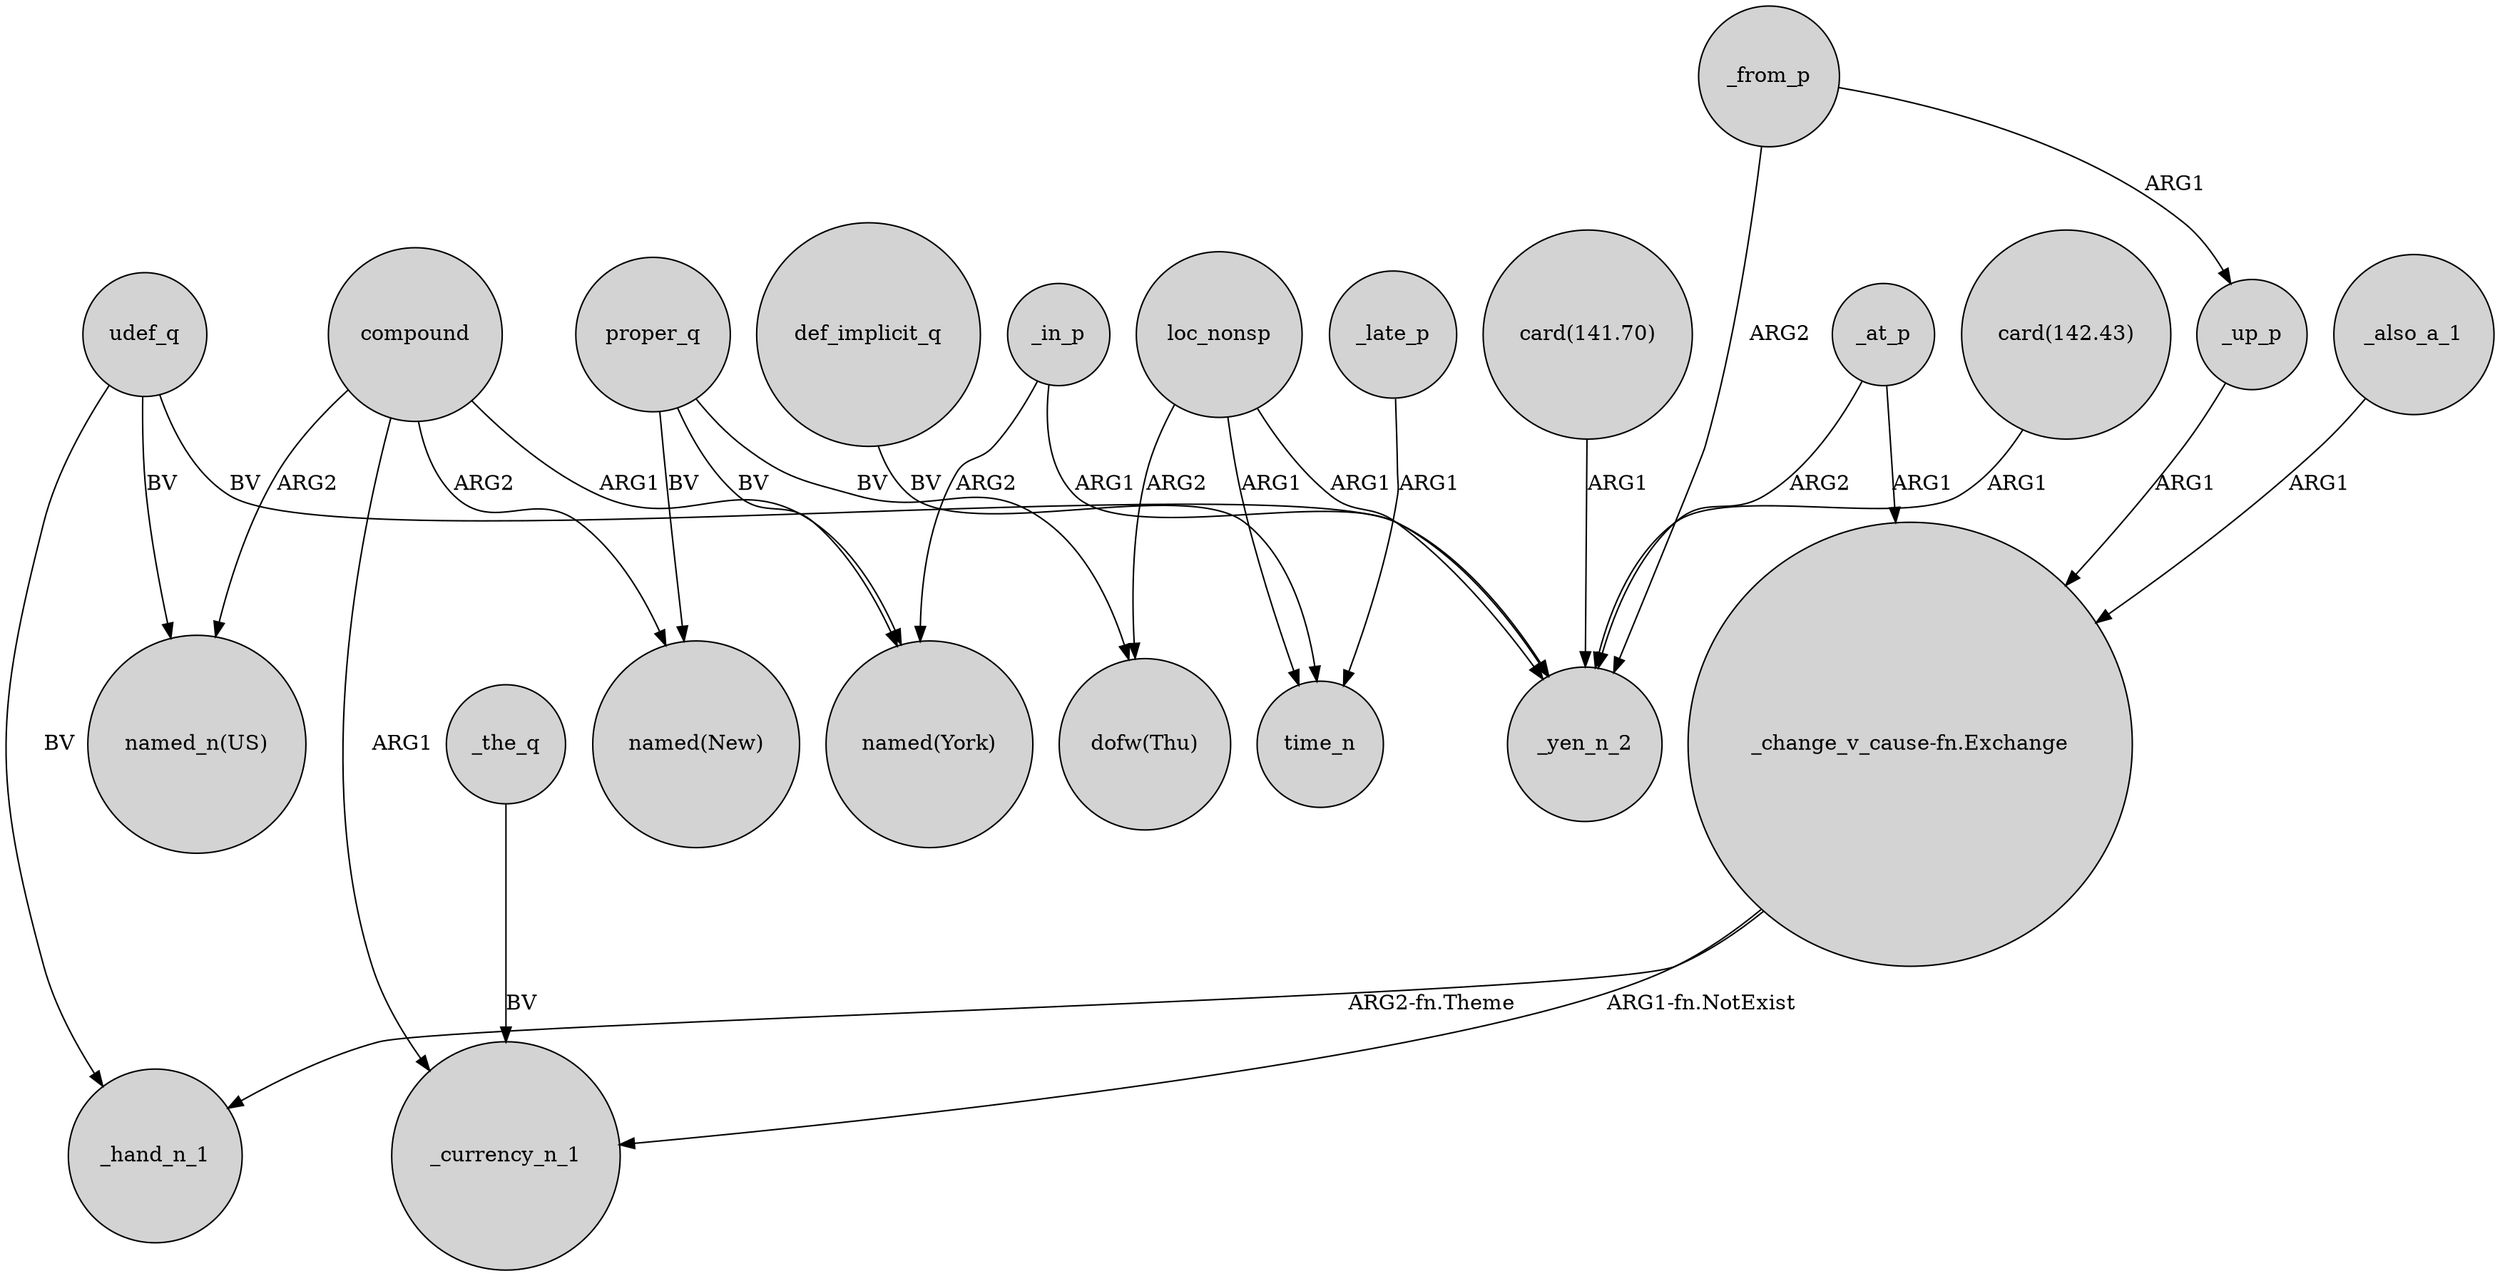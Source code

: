 digraph {
	node [shape=circle style=filled]
	_in_p -> _yen_n_2 [label=ARG1]
	_late_p -> time_n [label=ARG1]
	_up_p -> "_change_v_cause-fn.Exchange" [label=ARG1]
	udef_q -> _yen_n_2 [label=BV]
	udef_q -> "named_n(US)" [label=BV]
	compound -> "named(New)" [label=ARG2]
	_also_a_1 -> "_change_v_cause-fn.Exchange" [label=ARG1]
	proper_q -> "named(New)" [label=BV]
	"card(142.43)" -> _yen_n_2 [label=ARG1]
	_from_p -> _up_p [label=ARG1]
	_at_p -> "_change_v_cause-fn.Exchange" [label=ARG1]
	compound -> _currency_n_1 [label=ARG1]
	"_change_v_cause-fn.Exchange" -> _currency_n_1 [label="ARG1-fn.NotExist"]
	"card(141.70)" -> _yen_n_2 [label=ARG1]
	loc_nonsp -> time_n [label=ARG1]
	compound -> "named_n(US)" [label=ARG2]
	compound -> "named(York)" [label=ARG1]
	udef_q -> _hand_n_1 [label=BV]
	proper_q -> "dofw(Thu)" [label=BV]
	loc_nonsp -> _yen_n_2 [label=ARG1]
	_at_p -> _yen_n_2 [label=ARG2]
	loc_nonsp -> "dofw(Thu)" [label=ARG2]
	_in_p -> "named(York)" [label=ARG2]
	_the_q -> _currency_n_1 [label=BV]
	_from_p -> _yen_n_2 [label=ARG2]
	proper_q -> "named(York)" [label=BV]
	def_implicit_q -> time_n [label=BV]
	"_change_v_cause-fn.Exchange" -> _hand_n_1 [label="ARG2-fn.Theme"]
}
